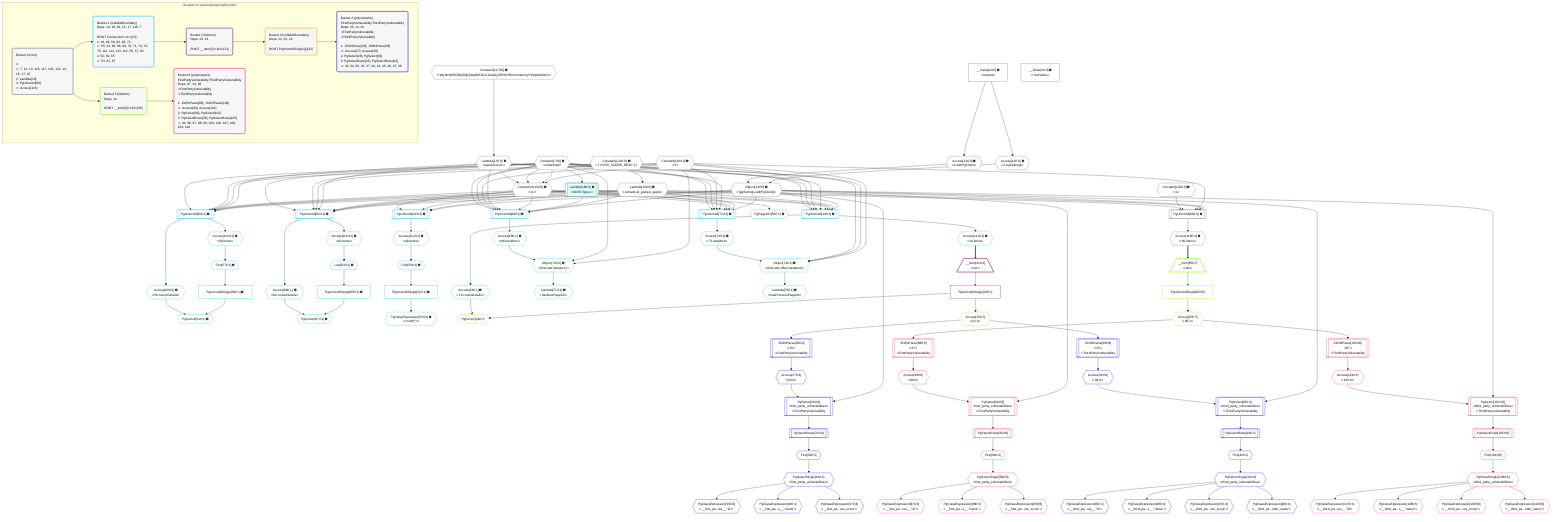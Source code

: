 %%{init: {'themeVariables': { 'fontSize': '12px'}}}%%
graph TD
    classDef path fill:#eee,stroke:#000,color:#000
    classDef plan fill:#fff,stroke-width:1px,color:#000
    classDef itemplan fill:#fff,stroke-width:2px,color:#000
    classDef unbatchedplan fill:#dff,stroke-width:1px,color:#000
    classDef sideeffectplan fill:#fcc,stroke-width:2px,color:#000
    classDef bucket fill:#f6f6f6,color:#000,stroke-width:2px,text-align:left


    %% plan dependencies
    PgUnionAll80[["PgUnionAll[80∈0] ➊"]]:::plan
    Object14{{"Object[14∈0] ➊<br />ᐸ{pgSettings,withPgClient}ᐳ"}}:::plan
    Lambda16{{"Lambda[16∈0] ➊<br />ᐸextractList_grafast_applyᐳ"}}:::plan
    Constant116{{"Constant[116∈0] ➊<br />ᐸ3ᐳ"}}:::plan
    Constant120{{"Constant[120∈0] ➊<br />ᐸ1ᐳ"}}:::plan
    Lambda18[["Lambda[18∈0] ➊<br />ᐸlimitToTypesᐳ"]]:::unbatchedplan
    Object14 & Lambda16 & Constant116 & Constant120 & Lambda18 --> PgUnionAll80
    Connection15{{"Connection[15∈0] ➊<br />ᐸ11ᐳ"}}:::plan
    Constant7{{"Constant[7∈0] ➊<br />ᐸundefinedᐳ"}}:::plan
    Lambda17{{"Lambda[17∈0] ➊<br />ᐸparseCursorᐳ"}}:::plan
    Constant116 & Constant7 & Constant7 & Lambda17 --> Connection15
    Access12{{"Access[12∈0] ➊<br />ᐸ2.pgSettingsᐳ"}}:::plan
    Access13{{"Access[13∈0] ➊<br />ᐸ2.withPgClientᐳ"}}:::plan
    Access12 & Access13 --> Object14
    __Value2["__Value[2∈0] ➊<br />ᐸcontextᐳ"]:::plan
    __Value2 --> Access12
    __Value2 --> Access13
    Constant122{{"Constant[122∈0] ➊<br />ᐸ[ 'CVSS_SCORE_DESC' ]ᐳ"}}:::plan
    Constant122 --> Lambda16
    Constant117{{"Constant[117∈0] ➊<br />ᐸ'WyJkNGRlODQ2NjQ3IiwiMTAiLCJUaGlyZFBhcnR5VnVsbmVyYWJpbGl0eSIᐳ"}}:::plan
    Constant117 --> Lambda17
    Constant7 --> Lambda18
    Access115{{"Access[115∈0] ➊<br />ᐸ80.itemsᐳ"}}:::plan
    PgUnionAll80 --> Access115
    __Value4["__Value[4∈0] ➊<br />ᐸrootValueᐳ"]:::plan
    PgUnionAll19[["PgUnionAll[19∈1] ➊"]]:::plan
    Object14 & Lambda16 & Lambda18 & Connection15 & Lambda17 & Constant116 & Constant7 & Constant7 --> PgUnionAll19
    PgUnionAll56[["PgUnionAll[56∈1] ➊"]]:::plan
    Object14 & Lambda16 & Lambda18 & Connection15 & Lambda17 & Constant116 & Constant7 & Constant7 --> PgUnionAll56
    PgUnionAll62[["PgUnionAll[62∈1] ➊"]]:::plan
    Object14 & Lambda16 & Lambda18 & Connection15 & Lambda17 & Constant116 & Constant7 & Constant7 --> PgUnionAll62
    PgUnionAll68[["PgUnionAll[68∈1] ➊"]]:::plan
    Object14 & Lambda16 & Lambda18 & Connection15 & Lambda17 & Constant116 & Constant7 & Constant7 --> PgUnionAll68
    PgUnionAll72[["PgUnionAll[72∈1] ➊"]]:::plan
    Object14 & Lambda16 & Lambda18 & Connection15 & Lambda17 & Constant116 & Constant7 & Constant7 --> PgUnionAll72
    PgUnionAll49[["PgUnionAll[49∈1] ➊"]]:::plan
    Object14 & Lambda16 & Lambda18 & Connection15 --> PgUnionAll49
    Object74{{"Object[74∈1] ➊<br />ᐸ{first,last,offset,hasMore}ᐳ"}}:::plan
    Access73{{"Access[73∈1] ➊<br />ᐸ72.hasMoreᐳ"}}:::plan
    Constant116 & Constant7 & Constant7 & Access73 --> Object74
    Object70{{"Object[70∈1] ➊<br />ᐸ{first,last,hasMore}ᐳ"}}:::plan
    Access69{{"Access[69∈1] ➊<br />ᐸ68.hasMoreᐳ"}}:::plan
    Constant116 & Constant7 & Access69 --> Object70
    PgCursor61{{"PgCursor[61∈1] ➊"}}:::plan
    PgUnionAllSingle59["PgUnionAllSingle[59∈1] ➊"]:::plan
    Access60{{"Access[60∈1] ➊<br />ᐸ56.cursorDetailsᐳ"}}:::plan
    PgUnionAllSingle59 & Access60 --> PgCursor61
    PgCursor67{{"PgCursor[67∈1] ➊"}}:::plan
    PgUnionAllSingle65["PgUnionAllSingle[65∈1] ➊"]:::plan
    Access66{{"Access[66∈1] ➊<br />ᐸ62.cursorDetailsᐳ"}}:::plan
    PgUnionAllSingle65 & Access66 --> PgCursor67
    Access23{{"Access[23∈1] ➊<br />ᐸ19.cursorDetailsᐳ"}}:::plan
    PgUnionAll19 --> Access23
    First50{{"First[50∈1] ➊"}}:::plan
    Access112{{"Access[112∈1] ➊<br />ᐸ49.itemsᐳ"}}:::plan
    Access112 --> First50
    PgUnionAllSingle52["PgUnionAllSingle[52∈1] ➊"]:::plan
    First50 --> PgUnionAllSingle52
    PgClassExpression53{{"PgClassExpression[53∈1] ➊<br />ᐸcount(*)ᐳ"}}:::plan
    PgUnionAllSingle52 --> PgClassExpression53
    PgPageInfo55{{"PgPageInfo[55∈1] ➊"}}:::plan
    Connection15 --> PgPageInfo55
    First57{{"First[57∈1] ➊"}}:::plan
    Access113{{"Access[113∈1] ➊<br />ᐸ56.itemsᐳ"}}:::plan
    Access113 --> First57
    First57 --> PgUnionAllSingle59
    PgUnionAll56 --> Access60
    Last63{{"Last[63∈1] ➊"}}:::plan
    Access114{{"Access[114∈1] ➊<br />ᐸ62.itemsᐳ"}}:::plan
    Access114 --> Last63
    Last63 --> PgUnionAllSingle65
    PgUnionAll62 --> Access66
    PgUnionAll68 --> Access69
    Lambda71{{"Lambda[71∈1] ➊<br />ᐸhasNextPageCbᐳ"}}:::plan
    Object70 --> Lambda71
    PgUnionAll72 --> Access73
    Lambda75{{"Lambda[75∈1] ➊<br />ᐸhasPreviousPageCbᐳ"}}:::plan
    Object74 --> Lambda75
    Access111{{"Access[111∈1] ➊<br />ᐸ19.itemsᐳ"}}:::plan
    PgUnionAll19 --> Access111
    PgUnionAll49 --> Access112
    PgUnionAll56 --> Access113
    PgUnionAll62 --> Access114
    __Item21[/"__Item[21∈2]<br />ᐸ111ᐳ"\]:::itemplan
    Access111 ==> __Item21
    PgUnionAllSingle22["PgUnionAllSingle[22∈2]"]:::plan
    __Item21 --> PgUnionAllSingle22
    PgCursor24{{"PgCursor[24∈3]"}}:::plan
    PgUnionAllSingle22 & Access23 --> PgCursor24
    Access25{{"Access[25∈3]<br />ᐸ22.1ᐳ"}}:::plan
    PgUnionAllSingle22 --> Access25
    PgSelect28[["PgSelect[28∈4]<br />ᐸfirst_party_vulnerabilitiesᐳ<br />ᐳFirstPartyVulnerability"]]:::plan
    Access27{{"Access[27∈4]<br />ᐸ26.0ᐳ"}}:::plan
    Object14 & Access27 --> PgSelect28
    PgSelect40[["PgSelect[40∈4]<br />ᐸthird_party_vulnerabilitiesᐳ<br />ᐳThirdPartyVulnerability"]]:::plan
    Access39{{"Access[39∈4]<br />ᐸ38.0ᐳ"}}:::plan
    Object14 & Access39 --> PgSelect40
    JSONParse26[["JSONParse[26∈4]<br />ᐸ25ᐳ<br />ᐳFirstPartyVulnerability"]]:::plan
    Access25 --> JSONParse26
    JSONParse26 --> Access27
    First32{{"First[32∈4]"}}:::plan
    PgSelectRows33[["PgSelectRows[33∈4]"]]:::plan
    PgSelectRows33 --> First32
    PgSelect28 --> PgSelectRows33
    PgSelectSingle34{{"PgSelectSingle[34∈4]<br />ᐸfirst_party_vulnerabilitiesᐳ"}}:::plan
    First32 --> PgSelectSingle34
    PgClassExpression35{{"PgClassExpression[35∈4]<br />ᐸ__first_pa...ies__.”id”ᐳ"}}:::plan
    PgSelectSingle34 --> PgClassExpression35
    PgClassExpression36{{"PgClassExpression[36∈4]<br />ᐸ__first_pa...s__.”name”ᐳ"}}:::plan
    PgSelectSingle34 --> PgClassExpression36
    PgClassExpression37{{"PgClassExpression[37∈4]<br />ᐸ__first_pa...vss_score”ᐳ"}}:::plan
    PgSelectSingle34 --> PgClassExpression37
    JSONParse38[["JSONParse[38∈4]<br />ᐸ25ᐳ<br />ᐳThirdPartyVulnerability"]]:::plan
    Access25 --> JSONParse38
    JSONParse38 --> Access39
    First42{{"First[42∈4]"}}:::plan
    PgSelectRows43[["PgSelectRows[43∈4]"]]:::plan
    PgSelectRows43 --> First42
    PgSelect40 --> PgSelectRows43
    PgSelectSingle44{{"PgSelectSingle[44∈4]<br />ᐸthird_party_vulnerabilitiesᐳ"}}:::plan
    First42 --> PgSelectSingle44
    PgClassExpression45{{"PgClassExpression[45∈4]<br />ᐸ__third_pa...ies__.”id”ᐳ"}}:::plan
    PgSelectSingle44 --> PgClassExpression45
    PgClassExpression46{{"PgClassExpression[46∈4]<br />ᐸ__third_pa...s__.”name”ᐳ"}}:::plan
    PgSelectSingle44 --> PgClassExpression46
    PgClassExpression47{{"PgClassExpression[47∈4]<br />ᐸ__third_pa...vss_score”ᐳ"}}:::plan
    PgSelectSingle44 --> PgClassExpression47
    PgClassExpression48{{"PgClassExpression[48∈4]<br />ᐸ__third_pa...ndor_name”ᐳ"}}:::plan
    PgSelectSingle44 --> PgClassExpression48
    __Item85[/"__Item[85∈5]<br />ᐸ115ᐳ"\]:::itemplan
    Access115 ==> __Item85
    PgUnionAllSingle86["PgUnionAllSingle[86∈5]"]:::plan
    __Item85 --> PgUnionAllSingle86
    Access87{{"Access[87∈5]<br />ᐸ86.1ᐳ"}}:::plan
    PgUnionAllSingle86 --> Access87
    PgSelect90[["PgSelect[90∈6]<br />ᐸfirst_party_vulnerabilitiesᐳ<br />ᐳFirstPartyVulnerability"]]:::plan
    Access89{{"Access[89∈6]<br />ᐸ88.0ᐳ"}}:::plan
    Object14 & Access89 --> PgSelect90
    PgSelect102[["PgSelect[102∈6]<br />ᐸthird_party_vulnerabilitiesᐳ<br />ᐳThirdPartyVulnerability"]]:::plan
    Access101{{"Access[101∈6]<br />ᐸ100.0ᐳ"}}:::plan
    Object14 & Access101 --> PgSelect102
    JSONParse88[["JSONParse[88∈6]<br />ᐸ87ᐳ<br />ᐳFirstPartyVulnerability"]]:::plan
    Access87 --> JSONParse88
    JSONParse88 --> Access89
    First94{{"First[94∈6]"}}:::plan
    PgSelectRows95[["PgSelectRows[95∈6]"]]:::plan
    PgSelectRows95 --> First94
    PgSelect90 --> PgSelectRows95
    PgSelectSingle96{{"PgSelectSingle[96∈6]<br />ᐸfirst_party_vulnerabilitiesᐳ"}}:::plan
    First94 --> PgSelectSingle96
    PgClassExpression97{{"PgClassExpression[97∈6]<br />ᐸ__first_pa...ies__.”id”ᐳ"}}:::plan
    PgSelectSingle96 --> PgClassExpression97
    PgClassExpression98{{"PgClassExpression[98∈6]<br />ᐸ__first_pa...s__.”name”ᐳ"}}:::plan
    PgSelectSingle96 --> PgClassExpression98
    PgClassExpression99{{"PgClassExpression[99∈6]<br />ᐸ__first_pa...vss_score”ᐳ"}}:::plan
    PgSelectSingle96 --> PgClassExpression99
    JSONParse100[["JSONParse[100∈6]<br />ᐸ87ᐳ<br />ᐳThirdPartyVulnerability"]]:::plan
    Access87 --> JSONParse100
    JSONParse100 --> Access101
    First104{{"First[104∈6]"}}:::plan
    PgSelectRows105[["PgSelectRows[105∈6]"]]:::plan
    PgSelectRows105 --> First104
    PgSelect102 --> PgSelectRows105
    PgSelectSingle106{{"PgSelectSingle[106∈6]<br />ᐸthird_party_vulnerabilitiesᐳ"}}:::plan
    First104 --> PgSelectSingle106
    PgClassExpression107{{"PgClassExpression[107∈6]<br />ᐸ__third_pa...ies__.”id”ᐳ"}}:::plan
    PgSelectSingle106 --> PgClassExpression107
    PgClassExpression108{{"PgClassExpression[108∈6]<br />ᐸ__third_pa...s__.”name”ᐳ"}}:::plan
    PgSelectSingle106 --> PgClassExpression108
    PgClassExpression109{{"PgClassExpression[109∈6]<br />ᐸ__third_pa...vss_score”ᐳ"}}:::plan
    PgSelectSingle106 --> PgClassExpression109
    PgClassExpression110{{"PgClassExpression[110∈6]<br />ᐸ__third_pa...ndor_name”ᐳ"}}:::plan
    PgSelectSingle106 --> PgClassExpression110

    %% define steps

    subgraph "Buckets for queries/polymorphic/vulns"
    Bucket0("Bucket 0 (root)<br /><br />1: <br />ᐳ: 7, 12, 13, 116, 117, 120, 122, 14, 16, 17, 15<br />2: Lambda[18]<br />3: PgUnionAll[80]<br />ᐳ: Access[115]"):::bucket
    classDef bucket0 stroke:#696969
    class Bucket0,__Value2,__Value4,Constant7,Access12,Access13,Object14,Connection15,Lambda16,Lambda17,Lambda18,PgUnionAll80,Access115,Constant116,Constant117,Constant120,Constant122 bucket0
    Bucket1("Bucket 1 (nullableBoundary)<br />Deps: 14, 16, 18, 15, 17, 116, 7<br /><br />ROOT Connectionᐸ11ᐳ[15]<br />1: 19, 49, 56, 62, 68, 72<br />ᐳ: 55, 23, 60, 66, 69, 70, 71, 73, 74, 75, 111, 112, 113, 114, 50, 57, 63<br />2: 52, 59, 65<br />ᐳ: 53, 61, 67"):::bucket
    classDef bucket1 stroke:#00bfff
    class Bucket1,PgUnionAll19,Access23,PgUnionAll49,First50,PgUnionAllSingle52,PgClassExpression53,PgPageInfo55,PgUnionAll56,First57,PgUnionAllSingle59,Access60,PgCursor61,PgUnionAll62,Last63,PgUnionAllSingle65,Access66,PgCursor67,PgUnionAll68,Access69,Object70,Lambda71,PgUnionAll72,Access73,Object74,Lambda75,Access111,Access112,Access113,Access114 bucket1
    Bucket2("Bucket 2 (listItem)<br />Deps: 23, 14<br /><br />ROOT __Item{2}ᐸ111ᐳ[21]"):::bucket
    classDef bucket2 stroke:#7f007f
    class Bucket2,__Item21,PgUnionAllSingle22 bucket2
    Bucket3("Bucket 3 (nullableBoundary)<br />Deps: 22, 23, 14<br /><br />ROOT PgUnionAllSingle{2}[22]"):::bucket
    classDef bucket3 stroke:#ffa500
    class Bucket3,PgCursor24,Access25 bucket3
    Bucket4("Bucket 4 (polymorphic)<br />FirstPartyVulnerability,ThirdPartyVulnerability<br />Deps: 25, 14, 22<br />ᐳFirstPartyVulnerability<br />ᐳThirdPartyVulnerability<br /><br />1: JSONParse[26], JSONParse[38]<br />ᐳ: Access[27], Access[39]<br />2: PgSelect[28], PgSelect[40]<br />3: PgSelectRows[33], PgSelectRows[43]<br />ᐳ: 32, 34, 35, 36, 37, 42, 44, 45, 46, 47, 48"):::bucket
    classDef bucket4 stroke:#0000ff
    class Bucket4,JSONParse26,Access27,PgSelect28,First32,PgSelectRows33,PgSelectSingle34,PgClassExpression35,PgClassExpression36,PgClassExpression37,JSONParse38,Access39,PgSelect40,First42,PgSelectRows43,PgSelectSingle44,PgClassExpression45,PgClassExpression46,PgClassExpression47,PgClassExpression48 bucket4
    Bucket5("Bucket 5 (listItem)<br />Deps: 14<br /><br />ROOT __Item{5}ᐸ115ᐳ[85]"):::bucket
    classDef bucket5 stroke:#7fff00
    class Bucket5,__Item85,PgUnionAllSingle86,Access87 bucket5
    Bucket6("Bucket 6 (polymorphic)<br />FirstPartyVulnerability,ThirdPartyVulnerability<br />Deps: 87, 14, 86<br />ᐳFirstPartyVulnerability<br />ᐳThirdPartyVulnerability<br /><br />1: JSONParse[88], JSONParse[100]<br />ᐳ: Access[89], Access[101]<br />2: PgSelect[90], PgSelect[102]<br />3: PgSelectRows[95], PgSelectRows[105]<br />ᐳ: 94, 96, 97, 98, 99, 104, 106, 107, 108, 109, 110"):::bucket
    classDef bucket6 stroke:#ff1493
    class Bucket6,JSONParse88,Access89,PgSelect90,First94,PgSelectRows95,PgSelectSingle96,PgClassExpression97,PgClassExpression98,PgClassExpression99,JSONParse100,Access101,PgSelect102,First104,PgSelectRows105,PgSelectSingle106,PgClassExpression107,PgClassExpression108,PgClassExpression109,PgClassExpression110 bucket6
    Bucket0 --> Bucket1 & Bucket5
    Bucket1 --> Bucket2
    Bucket2 --> Bucket3
    Bucket3 --> Bucket4
    Bucket5 --> Bucket6
    end